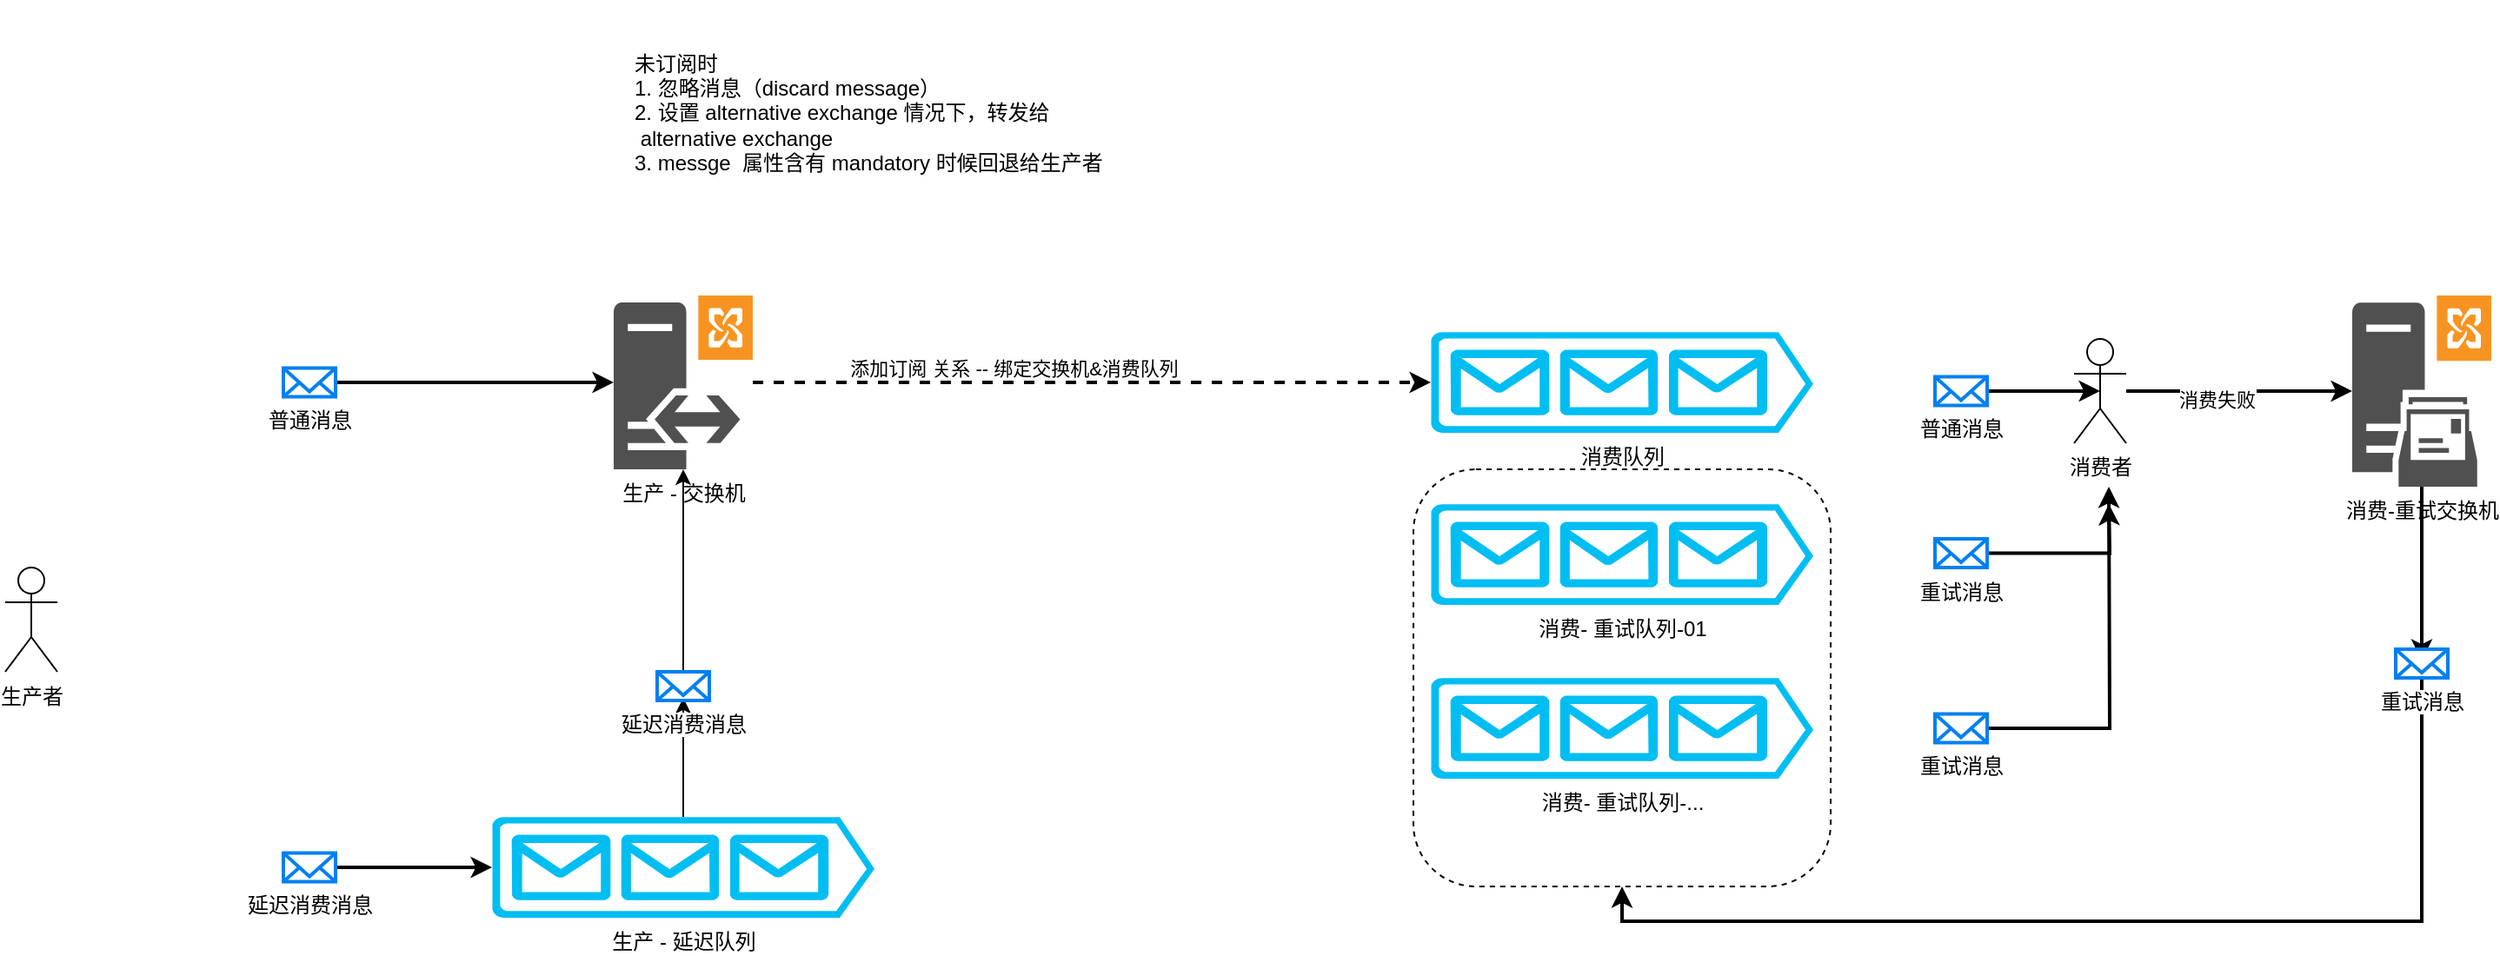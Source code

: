 <mxfile version="14.7.2" type="github">
  <diagram id="R-Ft6WelNc74L0pjaqTJ" name="Page-1">
    <mxGraphModel dx="946" dy="591" grid="1" gridSize="10" guides="1" tooltips="1" connect="1" arrows="1" fold="1" page="1" pageScale="1" pageWidth="2336" pageHeight="1654" math="0" shadow="0">
      <root>
        <mxCell id="0" />
        <mxCell id="1" parent="0" />
        <mxCell id="vnwakXqG2bKuVkCYGowV-57" value="" style="rounded=1;whiteSpace=wrap;html=1;dashed=1;" parent="1" vertex="1">
          <mxGeometry x="1120" y="710" width="240" height="240" as="geometry" />
        </mxCell>
        <mxCell id="vnwakXqG2bKuVkCYGowV-32" style="edgeStyle=orthogonalEdgeStyle;rounded=0;orthogonalLoop=1;jettySize=auto;html=1;strokeWidth=2;" parent="1" source="vnwakXqG2bKuVkCYGowV-7" target="vnwakXqG2bKuVkCYGowV-9" edge="1">
          <mxGeometry relative="1" as="geometry" />
        </mxCell>
        <mxCell id="vnwakXqG2bKuVkCYGowV-7" value="普通消息" style="html=1;verticalLabelPosition=bottom;align=center;labelBackgroundColor=#ffffff;verticalAlign=top;strokeWidth=2;strokeColor=#0080F0;shadow=0;dashed=0;shape=mxgraph.ios7.icons.mail;" parent="1" vertex="1">
          <mxGeometry x="470" y="651.75" width="30" height="16.5" as="geometry" />
        </mxCell>
        <mxCell id="vnwakXqG2bKuVkCYGowV-27" style="edgeStyle=orthogonalEdgeStyle;rounded=0;orthogonalLoop=1;jettySize=auto;html=1;entryX=0;entryY=0.5;entryDx=0;entryDy=0;entryPerimeter=0;strokeWidth=2;dashed=1;" parent="1" source="vnwakXqG2bKuVkCYGowV-9" target="vnwakXqG2bKuVkCYGowV-19" edge="1">
          <mxGeometry relative="1" as="geometry" />
        </mxCell>
        <mxCell id="vnwakXqG2bKuVkCYGowV-73" value="添加订阅 关系 -- 绑定交换机&amp;amp;消费队列" style="edgeLabel;html=1;align=center;verticalAlign=middle;resizable=0;points=[];" parent="vnwakXqG2bKuVkCYGowV-27" vertex="1" connectable="0">
          <mxGeometry x="-0.231" y="8" relative="1" as="geometry">
            <mxPoint as="offset" />
          </mxGeometry>
        </mxCell>
        <mxCell id="vnwakXqG2bKuVkCYGowV-9" value="生产 - 交换机" style="pointerEvents=1;shadow=0;dashed=0;html=1;strokeColor=none;fillColor=#505050;labelPosition=center;verticalLabelPosition=bottom;verticalAlign=top;outlineConnect=0;align=center;shape=mxgraph.office.servers.exchange_edge_transport_server_role;" parent="1" vertex="1">
          <mxGeometry x="660" y="610" width="80" height="100" as="geometry" />
        </mxCell>
        <mxCell id="CpxbRHX5EgMYape-dLLd-3" style="edgeStyle=orthogonalEdgeStyle;rounded=0;orthogonalLoop=1;jettySize=auto;html=1;entryX=0.5;entryY=0.909;entryDx=0;entryDy=0;entryPerimeter=0;" edge="1" parent="1" source="vnwakXqG2bKuVkCYGowV-13" target="CpxbRHX5EgMYape-dLLd-1">
          <mxGeometry relative="1" as="geometry" />
        </mxCell>
        <mxCell id="vnwakXqG2bKuVkCYGowV-13" value="生产 - 延迟队列" style="verticalLabelPosition=bottom;html=1;verticalAlign=top;align=center;strokeColor=none;fillColor=#00BEF2;shape=mxgraph.azure.queue_generic;pointerEvents=1;" parent="1" vertex="1">
          <mxGeometry x="590" y="910" width="220" height="58" as="geometry" />
        </mxCell>
        <mxCell id="vnwakXqG2bKuVkCYGowV-19" value="消费队列" style="verticalLabelPosition=bottom;html=1;verticalAlign=top;align=center;strokeColor=none;fillColor=#00BEF2;shape=mxgraph.azure.queue_generic;pointerEvents=1;" parent="1" vertex="1">
          <mxGeometry x="1130" y="631" width="220" height="58" as="geometry" />
        </mxCell>
        <mxCell id="vnwakXqG2bKuVkCYGowV-21" value="消费- 重试队列-01" style="verticalLabelPosition=bottom;html=1;verticalAlign=top;align=center;strokeColor=none;fillColor=#00BEF2;shape=mxgraph.azure.queue_generic;pointerEvents=1;" parent="1" vertex="1">
          <mxGeometry x="1130" y="730" width="220" height="58" as="geometry" />
        </mxCell>
        <mxCell id="vnwakXqG2bKuVkCYGowV-23" value="消费- 重试队列-..." style="verticalLabelPosition=bottom;html=1;verticalAlign=top;align=center;strokeColor=none;fillColor=#00BEF2;shape=mxgraph.azure.queue_generic;pointerEvents=1;" parent="1" vertex="1">
          <mxGeometry x="1130" y="830" width="220" height="58" as="geometry" />
        </mxCell>
        <mxCell id="vnwakXqG2bKuVkCYGowV-68" style="edgeStyle=orthogonalEdgeStyle;rounded=0;orthogonalLoop=1;jettySize=auto;html=1;entryX=0.5;entryY=0.394;entryDx=0;entryDy=0;entryPerimeter=0;strokeWidth=2;" parent="1" source="vnwakXqG2bKuVkCYGowV-24" target="vnwakXqG2bKuVkCYGowV-67" edge="1">
          <mxGeometry relative="1" as="geometry" />
        </mxCell>
        <mxCell id="vnwakXqG2bKuVkCYGowV-24" value="消费-重试交换机" style="pointerEvents=1;shadow=0;dashed=0;html=1;strokeColor=none;fillColor=#505050;labelPosition=center;verticalLabelPosition=bottom;verticalAlign=top;outlineConnect=0;align=center;shape=mxgraph.office.servers.exchange_mailbox_server_role;" parent="1" vertex="1">
          <mxGeometry x="1660" y="610" width="80" height="110" as="geometry" />
        </mxCell>
        <mxCell id="vnwakXqG2bKuVkCYGowV-30" style="edgeStyle=orthogonalEdgeStyle;rounded=0;orthogonalLoop=1;jettySize=auto;html=1;entryX=0;entryY=0.5;entryDx=0;entryDy=0;entryPerimeter=0;strokeWidth=2;" parent="1" source="vnwakXqG2bKuVkCYGowV-29" target="vnwakXqG2bKuVkCYGowV-13" edge="1">
          <mxGeometry relative="1" as="geometry" />
        </mxCell>
        <mxCell id="vnwakXqG2bKuVkCYGowV-29" value="延迟消费消息" style="html=1;verticalLabelPosition=bottom;align=center;labelBackgroundColor=#ffffff;verticalAlign=top;strokeWidth=2;strokeColor=#0080F0;shadow=0;dashed=0;shape=mxgraph.ios7.icons.mail;" parent="1" vertex="1">
          <mxGeometry x="470" y="930.75" width="30" height="16.5" as="geometry" />
        </mxCell>
        <mxCell id="vnwakXqG2bKuVkCYGowV-52" style="edgeStyle=orthogonalEdgeStyle;rounded=0;orthogonalLoop=1;jettySize=auto;html=1;strokeWidth=2;" parent="1" source="vnwakXqG2bKuVkCYGowV-43" target="vnwakXqG2bKuVkCYGowV-24" edge="1">
          <mxGeometry relative="1" as="geometry" />
        </mxCell>
        <mxCell id="vnwakXqG2bKuVkCYGowV-53" value="消费失败" style="edgeLabel;html=1;align=center;verticalAlign=middle;resizable=0;points=[];" parent="vnwakXqG2bKuVkCYGowV-52" vertex="1" connectable="0">
          <mxGeometry x="-0.203" y="-5" relative="1" as="geometry">
            <mxPoint as="offset" />
          </mxGeometry>
        </mxCell>
        <mxCell id="vnwakXqG2bKuVkCYGowV-43" value="消费者" style="shape=umlActor;verticalLabelPosition=bottom;verticalAlign=top;html=1;" parent="1" vertex="1">
          <mxGeometry x="1500" y="635" width="30" height="60" as="geometry" />
        </mxCell>
        <mxCell id="vnwakXqG2bKuVkCYGowV-44" value="生产者" style="shape=umlActor;verticalLabelPosition=bottom;verticalAlign=top;html=1;" parent="1" vertex="1">
          <mxGeometry x="310" y="766.5" width="30" height="60" as="geometry" />
        </mxCell>
        <mxCell id="vnwakXqG2bKuVkCYGowV-64" style="edgeStyle=orthogonalEdgeStyle;rounded=0;orthogonalLoop=1;jettySize=auto;html=1;entryX=0.5;entryY=0.5;entryDx=0;entryDy=0;entryPerimeter=0;strokeWidth=2;" parent="1" source="vnwakXqG2bKuVkCYGowV-63" target="vnwakXqG2bKuVkCYGowV-43" edge="1">
          <mxGeometry relative="1" as="geometry" />
        </mxCell>
        <mxCell id="vnwakXqG2bKuVkCYGowV-63" value="普通消息" style="html=1;verticalLabelPosition=bottom;align=center;labelBackgroundColor=#ffffff;verticalAlign=top;strokeWidth=2;strokeColor=#0080F0;shadow=0;dashed=0;shape=mxgraph.ios7.icons.mail;" parent="1" vertex="1">
          <mxGeometry x="1420" y="656.75" width="30" height="16.5" as="geometry" />
        </mxCell>
        <mxCell id="vnwakXqG2bKuVkCYGowV-71" style="edgeStyle=orthogonalEdgeStyle;rounded=0;orthogonalLoop=1;jettySize=auto;html=1;strokeWidth=2;" parent="1" source="vnwakXqG2bKuVkCYGowV-65" edge="1">
          <mxGeometry relative="1" as="geometry">
            <mxPoint x="1520" y="730" as="targetPoint" />
          </mxGeometry>
        </mxCell>
        <mxCell id="vnwakXqG2bKuVkCYGowV-65" value="重试消息" style="html=1;verticalLabelPosition=bottom;align=center;labelBackgroundColor=#ffffff;verticalAlign=top;strokeWidth=2;strokeColor=#0080F0;shadow=0;dashed=0;shape=mxgraph.ios7.icons.mail;" parent="1" vertex="1">
          <mxGeometry x="1420" y="750" width="30" height="16.5" as="geometry" />
        </mxCell>
        <mxCell id="vnwakXqG2bKuVkCYGowV-70" style="edgeStyle=orthogonalEdgeStyle;rounded=0;orthogonalLoop=1;jettySize=auto;html=1;strokeWidth=2;" parent="1" source="vnwakXqG2bKuVkCYGowV-66" edge="1">
          <mxGeometry relative="1" as="geometry">
            <mxPoint x="1520" y="720" as="targetPoint" />
          </mxGeometry>
        </mxCell>
        <mxCell id="vnwakXqG2bKuVkCYGowV-66" value="重试消息" style="html=1;verticalLabelPosition=bottom;align=center;labelBackgroundColor=#ffffff;verticalAlign=top;strokeWidth=2;strokeColor=#0080F0;shadow=0;dashed=0;shape=mxgraph.ios7.icons.mail;" parent="1" vertex="1">
          <mxGeometry x="1420" y="850.75" width="30" height="16.5" as="geometry" />
        </mxCell>
        <mxCell id="vnwakXqG2bKuVkCYGowV-69" style="edgeStyle=orthogonalEdgeStyle;rounded=0;orthogonalLoop=1;jettySize=auto;html=1;entryX=0.5;entryY=1;entryDx=0;entryDy=0;strokeWidth=2;" parent="1" source="vnwakXqG2bKuVkCYGowV-67" target="vnwakXqG2bKuVkCYGowV-57" edge="1">
          <mxGeometry relative="1" as="geometry">
            <Array as="points">
              <mxPoint x="1700" y="970" />
              <mxPoint x="1240" y="970" />
            </Array>
          </mxGeometry>
        </mxCell>
        <mxCell id="vnwakXqG2bKuVkCYGowV-67" value="重试消息" style="html=1;verticalLabelPosition=bottom;align=center;labelBackgroundColor=#ffffff;verticalAlign=top;strokeWidth=2;strokeColor=#0080F0;shadow=0;dashed=0;shape=mxgraph.ios7.icons.mail;" parent="1" vertex="1">
          <mxGeometry x="1685" y="813.5" width="30" height="16.5" as="geometry" />
        </mxCell>
        <mxCell id="IaPszxLN4dNGTJP6rbzT-1" value="&lt;div&gt;&lt;span&gt;未订阅时&lt;/span&gt;&lt;/div&gt;1. 忽略消息（discard message）&lt;br&gt;&lt;div&gt;&lt;span&gt;2. 设置 alternative exchange 情况下，转发给&amp;nbsp;&amp;nbsp;&lt;/span&gt;&lt;/div&gt;&amp;nbsp;alternative exchange&lt;div&gt;&lt;span&gt;3. messge&amp;nbsp; 属性含有 mandatory 时候回退给生产者&lt;/span&gt;&lt;/div&gt;" style="text;html=1;strokeColor=none;fillColor=none;align=left;verticalAlign=middle;whiteSpace=wrap;rounded=0;" parent="1" vertex="1">
          <mxGeometry x="670" y="440" width="310" height="130" as="geometry" />
        </mxCell>
        <mxCell id="CpxbRHX5EgMYape-dLLd-4" style="edgeStyle=orthogonalEdgeStyle;rounded=0;orthogonalLoop=1;jettySize=auto;html=1;" edge="1" parent="1" source="CpxbRHX5EgMYape-dLLd-1" target="vnwakXqG2bKuVkCYGowV-9">
          <mxGeometry relative="1" as="geometry" />
        </mxCell>
        <mxCell id="CpxbRHX5EgMYape-dLLd-1" value="延迟消费消息" style="html=1;verticalLabelPosition=bottom;align=center;labelBackgroundColor=#ffffff;verticalAlign=top;strokeWidth=2;strokeColor=#0080F0;shadow=0;dashed=0;shape=mxgraph.ios7.icons.mail;" vertex="1" parent="1">
          <mxGeometry x="685" y="826.5" width="30" height="16.5" as="geometry" />
        </mxCell>
      </root>
    </mxGraphModel>
  </diagram>
</mxfile>
